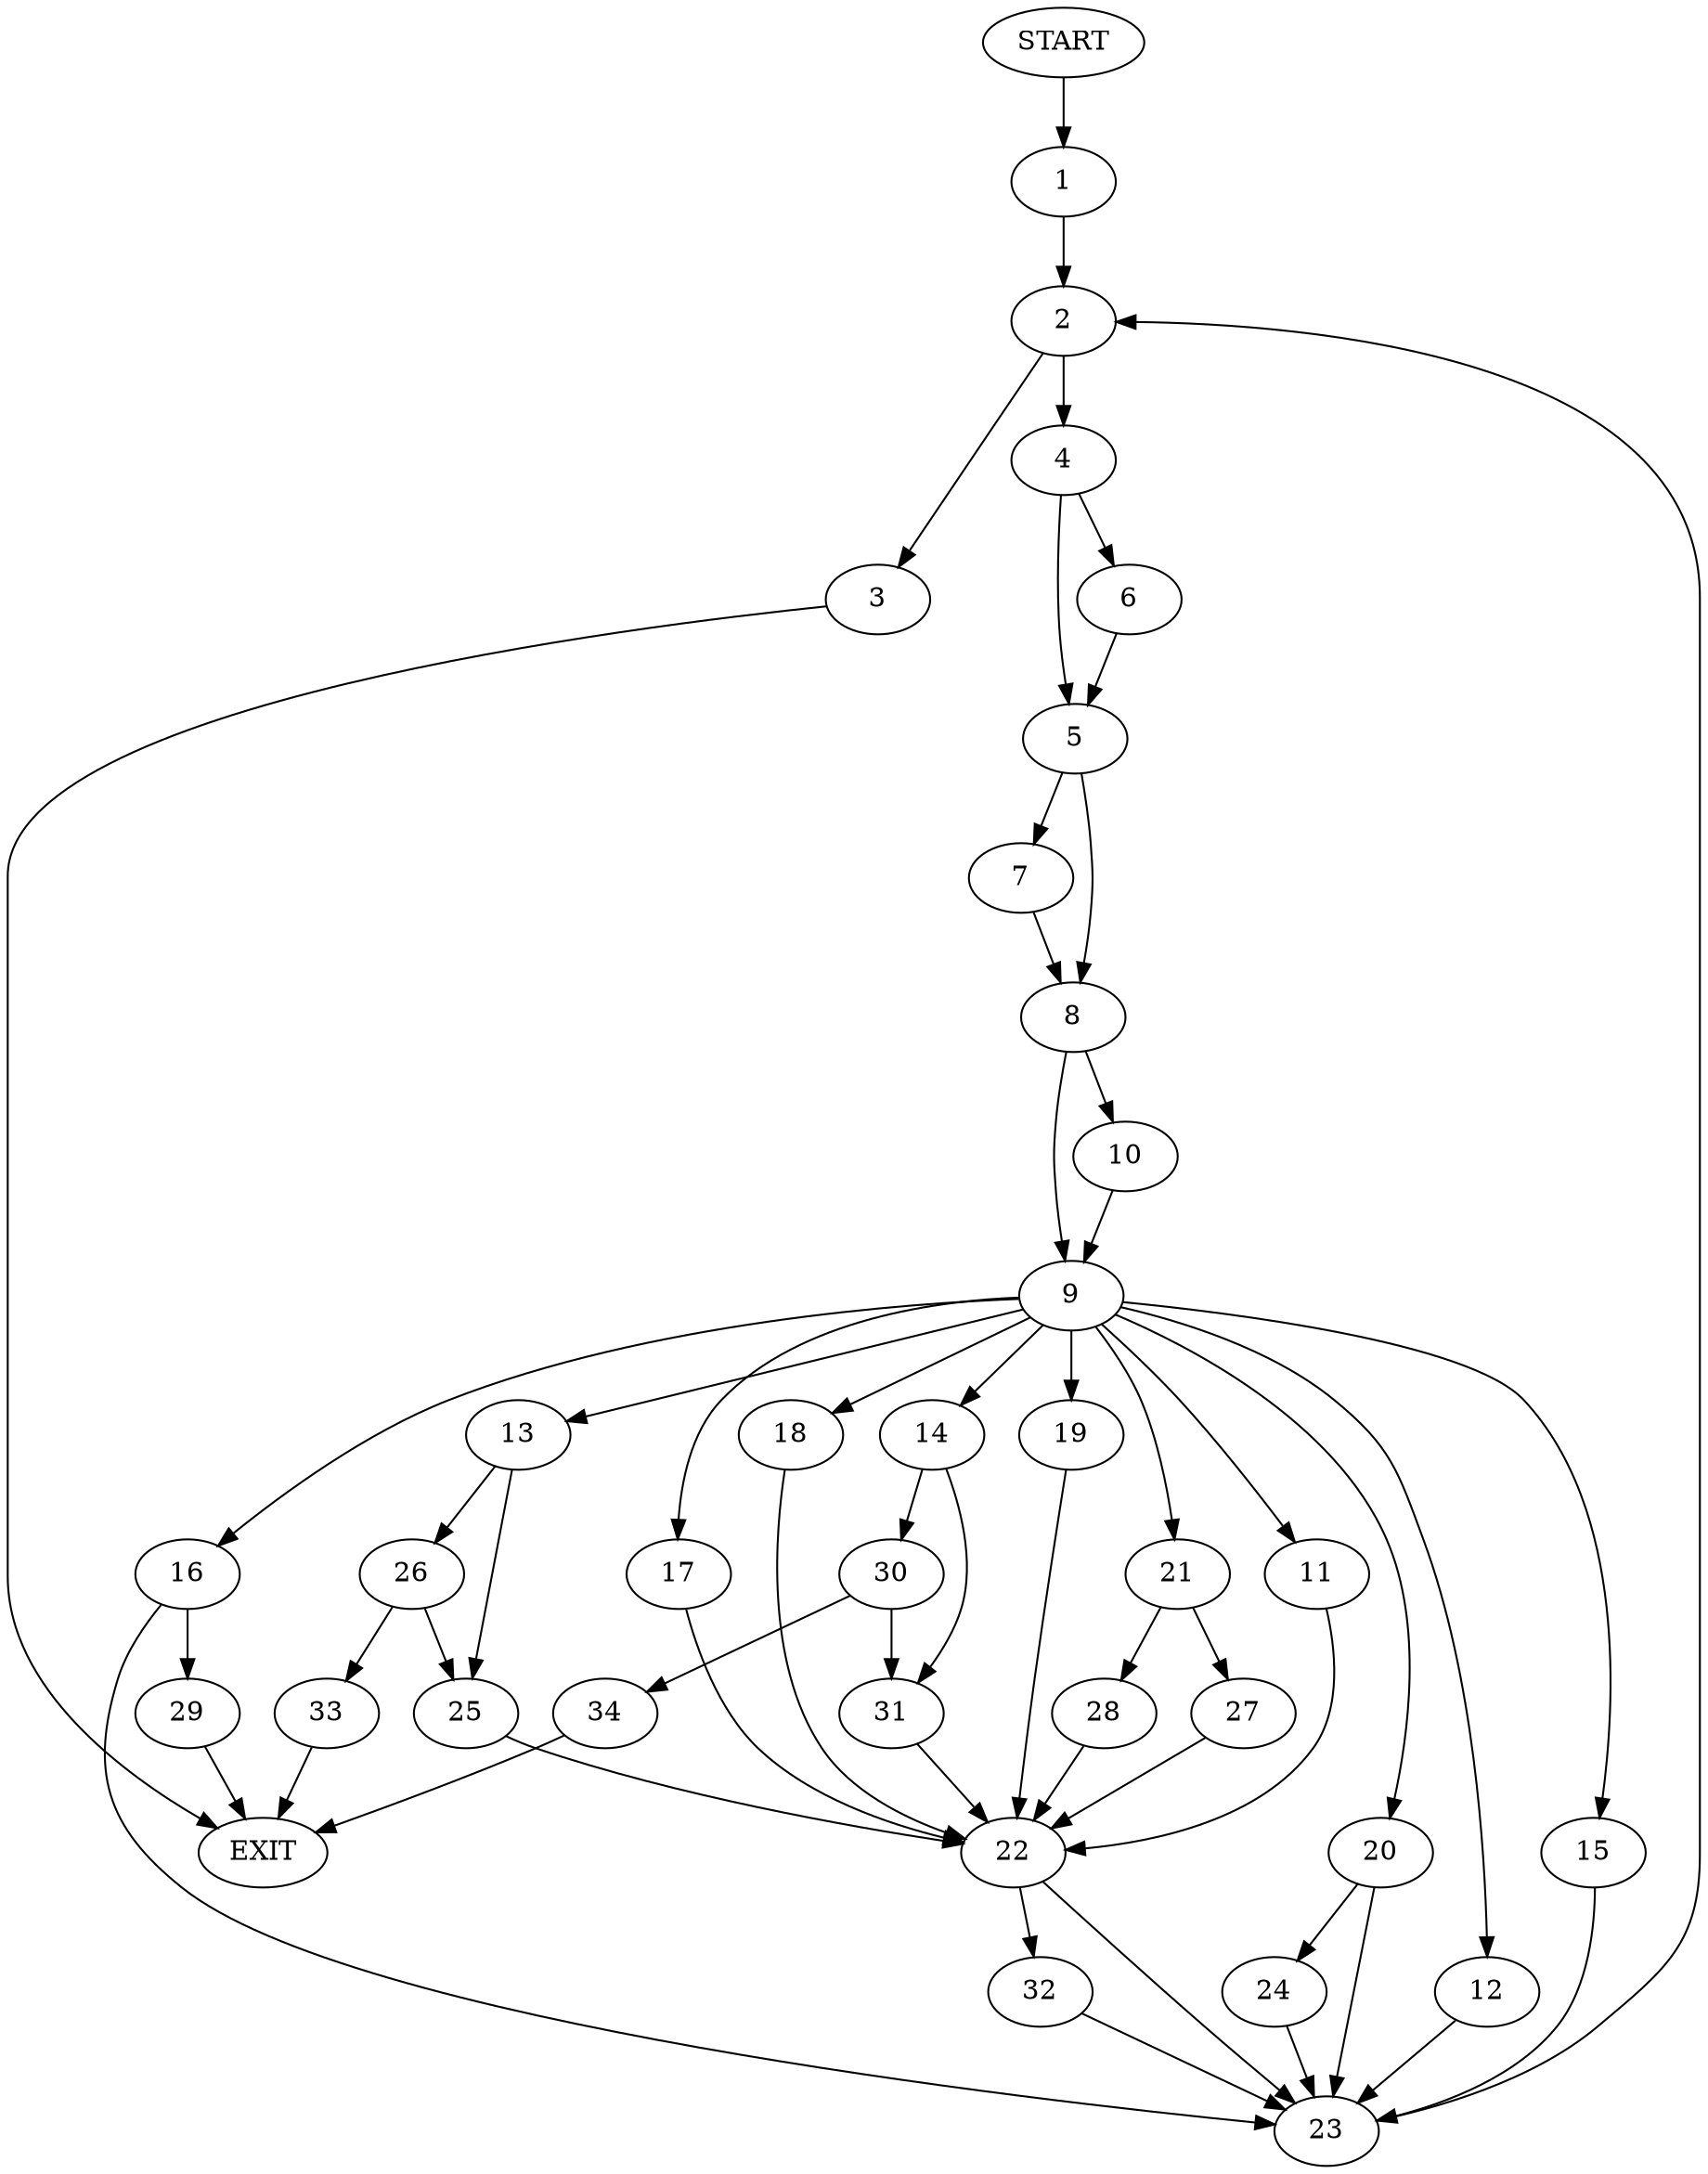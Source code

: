 digraph {
0 [label="START"]
35 [label="EXIT"]
0 -> 1
1 -> 2
2 -> 3
2 -> 4
4 -> 5
4 -> 6
3 -> 35
6 -> 5
5 -> 7
5 -> 8
7 -> 8
8 -> 9
8 -> 10
10 -> 9
9 -> 11
9 -> 12
9 -> 13
9 -> 14
9 -> 15
9 -> 16
9 -> 17
9 -> 18
9 -> 19
9 -> 20
9 -> 21
11 -> 22
12 -> 23
15 -> 23
20 -> 23
20 -> 24
19 -> 22
13 -> 25
13 -> 26
17 -> 22
21 -> 27
21 -> 28
16 -> 29
16 -> 23
18 -> 22
14 -> 30
14 -> 31
22 -> 32
22 -> 23
27 -> 22
28 -> 22
26 -> 33
26 -> 25
25 -> 22
33 -> 35
30 -> 31
30 -> 34
31 -> 22
34 -> 35
23 -> 2
24 -> 23
29 -> 35
32 -> 23
}
